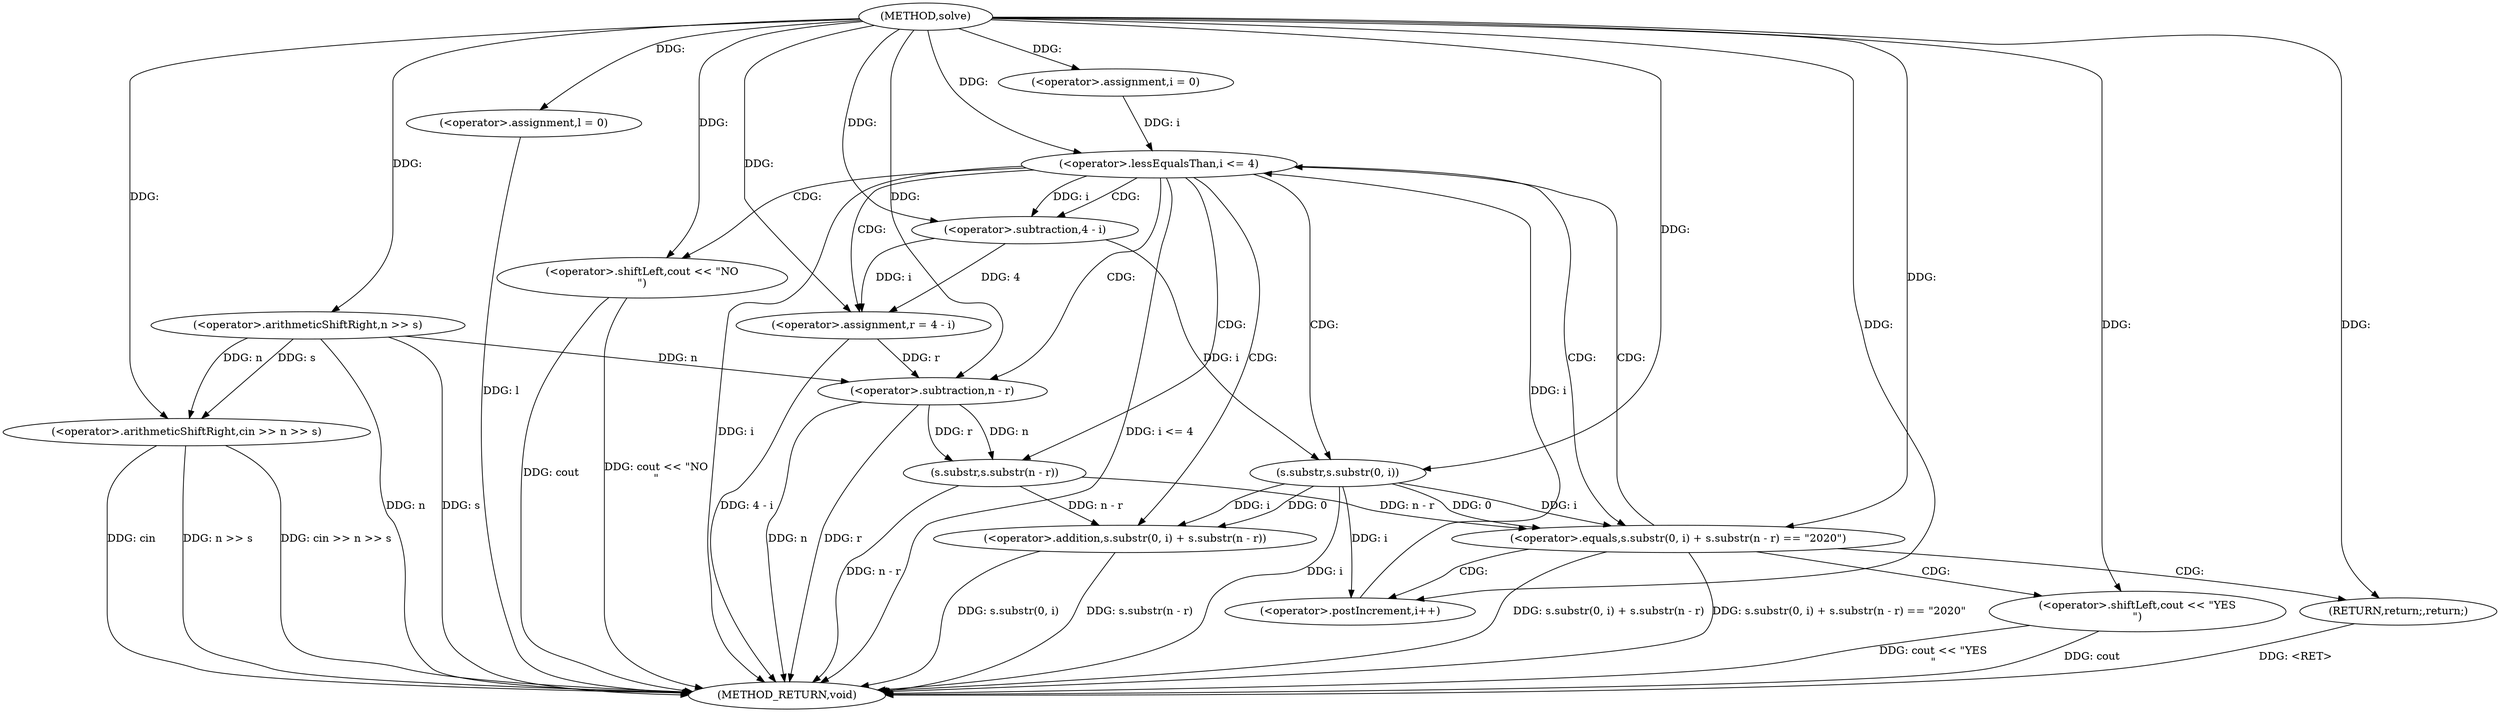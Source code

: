 digraph "solve" {  
"1000101" [label = "(METHOD,solve)" ]
"1000150" [label = "(METHOD_RETURN,void)" ]
"1000105" [label = "(<operator>.arithmeticShiftRight,cin >> n >> s)" ]
"1000111" [label = "(<operator>.assignment,l = 0)" ]
"1000147" [label = "(<operator>.shiftLeft,cout << \"NO\n\")" ]
"1000116" [label = "(<operator>.assignment,i = 0)" ]
"1000119" [label = "(<operator>.lessEqualsThan,i <= 4)" ]
"1000122" [label = "(<operator>.postIncrement,i++)" ]
"1000107" [label = "(<operator>.arithmeticShiftRight,n >> s)" ]
"1000126" [label = "(<operator>.assignment,r = 4 - i)" ]
"1000132" [label = "(<operator>.equals,s.substr(0, i) + s.substr(n - r) == \"2020\")" ]
"1000128" [label = "(<operator>.subtraction,4 - i)" ]
"1000143" [label = "(<operator>.shiftLeft,cout << \"YES\n\")" ]
"1000146" [label = "(RETURN,return;,return;)" ]
"1000133" [label = "(<operator>.addition,s.substr(0, i) + s.substr(n - r))" ]
"1000134" [label = "(s.substr,s.substr(0, i))" ]
"1000137" [label = "(s.substr,s.substr(n - r))" ]
"1000138" [label = "(<operator>.subtraction,n - r)" ]
  "1000146" -> "1000150"  [ label = "DDG: <RET>"] 
  "1000107" -> "1000150"  [ label = "DDG: n"] 
  "1000107" -> "1000150"  [ label = "DDG: s"] 
  "1000105" -> "1000150"  [ label = "DDG: n >> s"] 
  "1000105" -> "1000150"  [ label = "DDG: cin >> n >> s"] 
  "1000111" -> "1000150"  [ label = "DDG: l"] 
  "1000119" -> "1000150"  [ label = "DDG: i"] 
  "1000119" -> "1000150"  [ label = "DDG: i <= 4"] 
  "1000147" -> "1000150"  [ label = "DDG: cout"] 
  "1000147" -> "1000150"  [ label = "DDG: cout << \"NO\n\""] 
  "1000126" -> "1000150"  [ label = "DDG: 4 - i"] 
  "1000134" -> "1000150"  [ label = "DDG: i"] 
  "1000133" -> "1000150"  [ label = "DDG: s.substr(0, i)"] 
  "1000138" -> "1000150"  [ label = "DDG: n"] 
  "1000138" -> "1000150"  [ label = "DDG: r"] 
  "1000137" -> "1000150"  [ label = "DDG: n - r"] 
  "1000133" -> "1000150"  [ label = "DDG: s.substr(n - r)"] 
  "1000132" -> "1000150"  [ label = "DDG: s.substr(0, i) + s.substr(n - r)"] 
  "1000132" -> "1000150"  [ label = "DDG: s.substr(0, i) + s.substr(n - r) == \"2020\""] 
  "1000143" -> "1000150"  [ label = "DDG: cout"] 
  "1000143" -> "1000150"  [ label = "DDG: cout << \"YES\n\""] 
  "1000105" -> "1000150"  [ label = "DDG: cin"] 
  "1000101" -> "1000111"  [ label = "DDG: "] 
  "1000101" -> "1000105"  [ label = "DDG: "] 
  "1000107" -> "1000105"  [ label = "DDG: s"] 
  "1000107" -> "1000105"  [ label = "DDG: n"] 
  "1000101" -> "1000116"  [ label = "DDG: "] 
  "1000101" -> "1000147"  [ label = "DDG: "] 
  "1000101" -> "1000107"  [ label = "DDG: "] 
  "1000116" -> "1000119"  [ label = "DDG: i"] 
  "1000122" -> "1000119"  [ label = "DDG: i"] 
  "1000101" -> "1000119"  [ label = "DDG: "] 
  "1000134" -> "1000122"  [ label = "DDG: i"] 
  "1000101" -> "1000122"  [ label = "DDG: "] 
  "1000128" -> "1000126"  [ label = "DDG: 4"] 
  "1000128" -> "1000126"  [ label = "DDG: i"] 
  "1000101" -> "1000126"  [ label = "DDG: "] 
  "1000101" -> "1000128"  [ label = "DDG: "] 
  "1000119" -> "1000128"  [ label = "DDG: i"] 
  "1000137" -> "1000132"  [ label = "DDG: n - r"] 
  "1000134" -> "1000132"  [ label = "DDG: i"] 
  "1000134" -> "1000132"  [ label = "DDG: 0"] 
  "1000101" -> "1000132"  [ label = "DDG: "] 
  "1000101" -> "1000146"  [ label = "DDG: "] 
  "1000134" -> "1000133"  [ label = "DDG: i"] 
  "1000134" -> "1000133"  [ label = "DDG: 0"] 
  "1000137" -> "1000133"  [ label = "DDG: n - r"] 
  "1000101" -> "1000143"  [ label = "DDG: "] 
  "1000101" -> "1000134"  [ label = "DDG: "] 
  "1000128" -> "1000134"  [ label = "DDG: i"] 
  "1000138" -> "1000137"  [ label = "DDG: n"] 
  "1000138" -> "1000137"  [ label = "DDG: r"] 
  "1000107" -> "1000138"  [ label = "DDG: n"] 
  "1000101" -> "1000138"  [ label = "DDG: "] 
  "1000126" -> "1000138"  [ label = "DDG: r"] 
  "1000119" -> "1000126"  [ label = "CDG: "] 
  "1000119" -> "1000132"  [ label = "CDG: "] 
  "1000119" -> "1000128"  [ label = "CDG: "] 
  "1000119" -> "1000137"  [ label = "CDG: "] 
  "1000119" -> "1000147"  [ label = "CDG: "] 
  "1000119" -> "1000133"  [ label = "CDG: "] 
  "1000119" -> "1000138"  [ label = "CDG: "] 
  "1000119" -> "1000134"  [ label = "CDG: "] 
  "1000132" -> "1000143"  [ label = "CDG: "] 
  "1000132" -> "1000119"  [ label = "CDG: "] 
  "1000132" -> "1000146"  [ label = "CDG: "] 
  "1000132" -> "1000122"  [ label = "CDG: "] 
}
